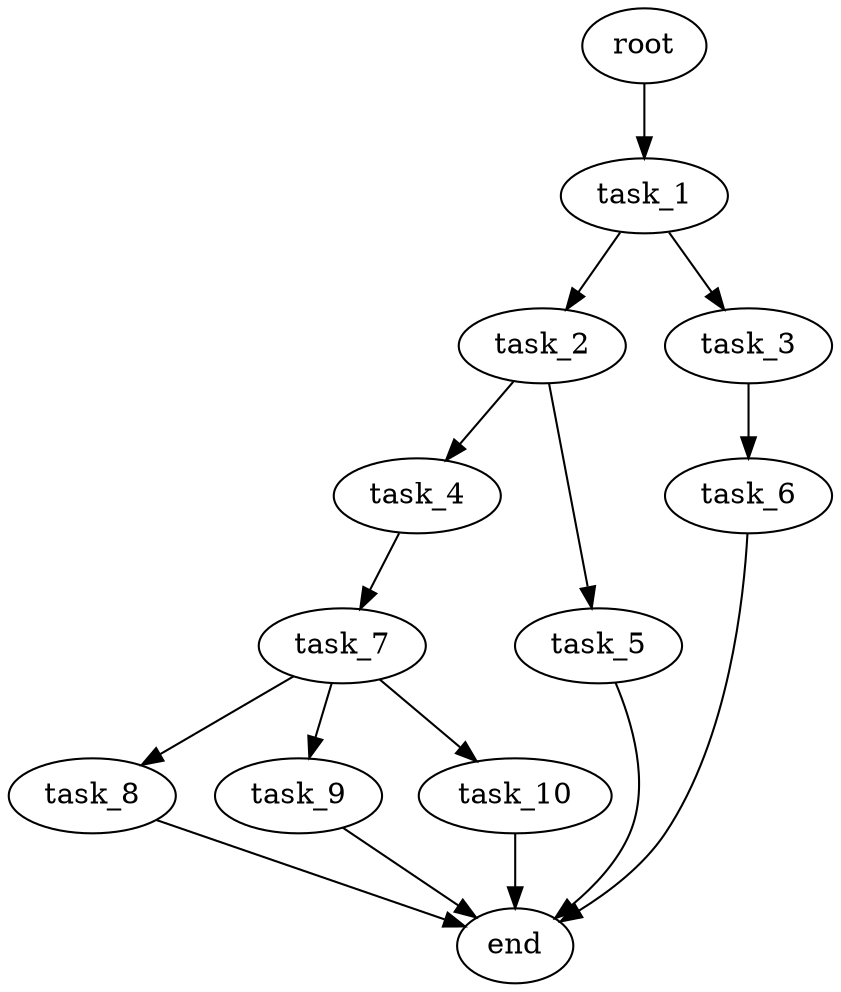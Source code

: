 digraph G {
  root [size="0.000000e+00"];
  task_1 [size="8.193192e+10"];
  task_2 [size="9.647243e+10"];
  task_3 [size="1.081879e+10"];
  task_4 [size="2.577586e+09"];
  task_5 [size="3.120260e+10"];
  task_6 [size="6.773796e+10"];
  task_7 [size="9.581770e+10"];
  task_8 [size="3.967148e+10"];
  task_9 [size="7.150432e+10"];
  task_10 [size="7.608888e+09"];
  end [size="0.000000e+00"];

  root -> task_1 [size="1.000000e-12"];
  task_1 -> task_2 [size="9.647243e+08"];
  task_1 -> task_3 [size="1.081879e+08"];
  task_2 -> task_4 [size="2.577586e+07"];
  task_2 -> task_5 [size="3.120260e+08"];
  task_3 -> task_6 [size="6.773796e+08"];
  task_4 -> task_7 [size="9.581770e+08"];
  task_5 -> end [size="1.000000e-12"];
  task_6 -> end [size="1.000000e-12"];
  task_7 -> task_8 [size="3.967148e+08"];
  task_7 -> task_9 [size="7.150432e+08"];
  task_7 -> task_10 [size="7.608888e+07"];
  task_8 -> end [size="1.000000e-12"];
  task_9 -> end [size="1.000000e-12"];
  task_10 -> end [size="1.000000e-12"];
}
